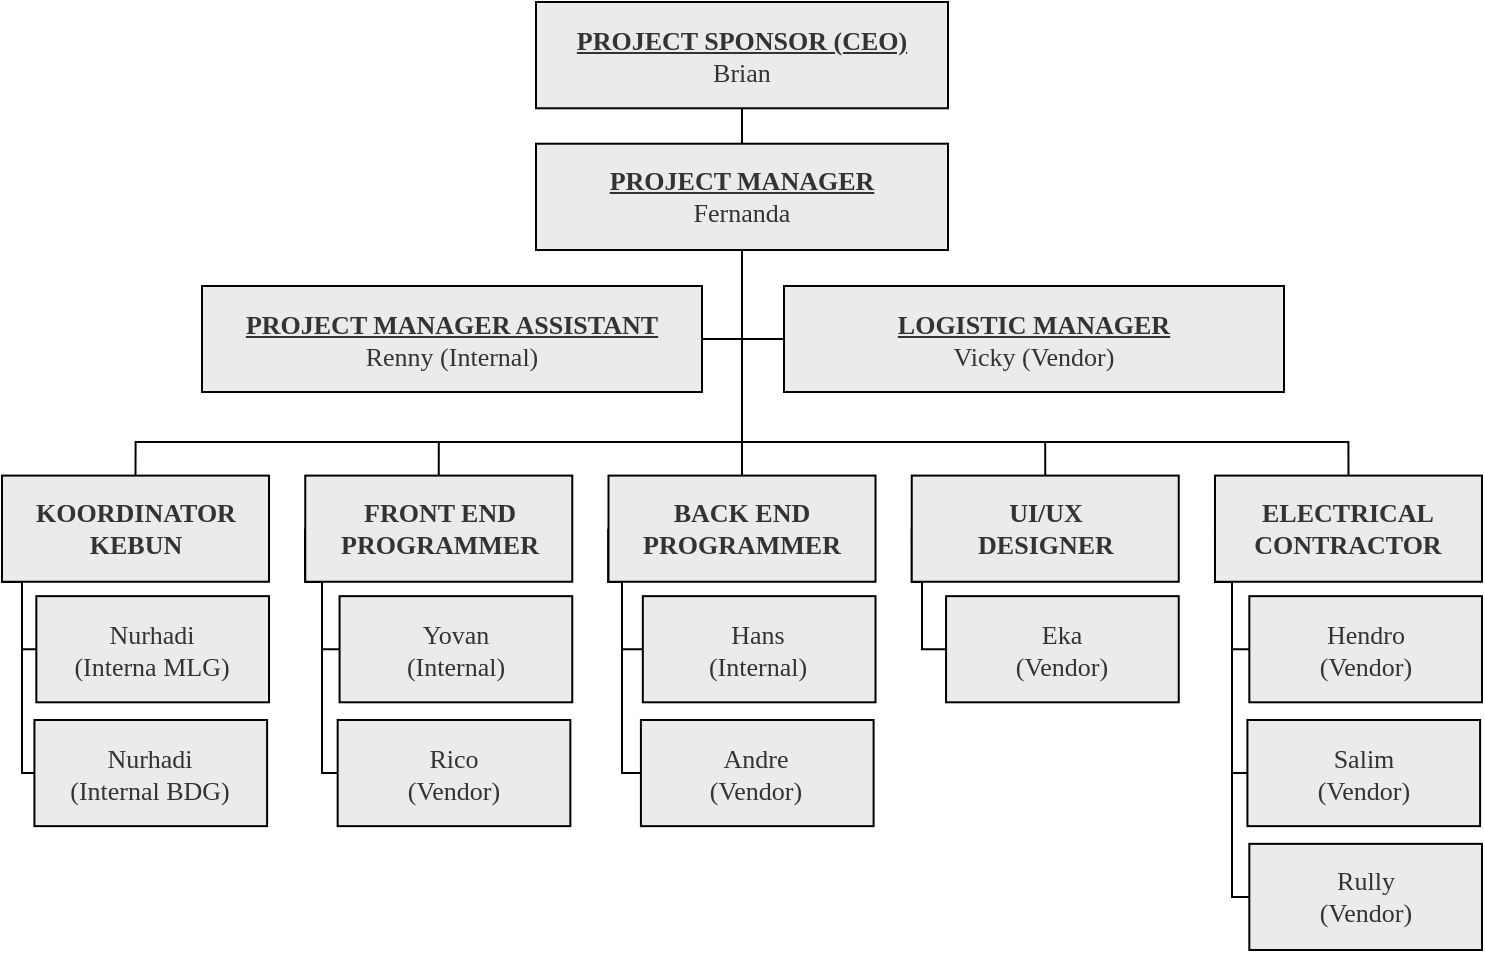 <mxfile pages="1" version="11.2.4" type="device"><diagram id="RL2ZcjYkmOPUEpTqV3op" name="Page-1"><mxGraphModel dx="1707" dy="992" grid="1" gridSize="10" guides="1" tooltips="1" connect="1" arrows="1" fold="1" page="1" pageScale="1" pageWidth="827" pageHeight="1169" math="0" shadow="0"><root><mxCell id="0"/><mxCell id="1" parent="0"/><mxCell id="K2XYGmYr4MpyfT5JOKGe-12" value="&lt;span style=&quot;font-size: 13px;&quot;&gt;&lt;b style=&quot;font-size: 13px;&quot;&gt;ELECTRICAL CONTRACTOR&lt;/b&gt;&lt;/span&gt;" style="rounded=0;html=1;labelBackgroundColor=none;fontColor=#333333;fillColor=#EBEBEB;fontFamily=Verdana;spacing=5;fontSize=13;whiteSpace=wrap;strokeColor=#000000;" parent="1" vertex="1"><mxGeometry x="646.495" y="596.8" width="133.505" height="53.077" as="geometry"/></mxCell><mxCell id="K2XYGmYr4MpyfT5JOKGe-26" style="edgeStyle=orthogonalEdgeStyle;rounded=0;orthogonalLoop=1;jettySize=auto;html=1;exitX=0.5;exitY=1;exitDx=0;exitDy=0;entryX=0;entryY=0.5;entryDx=0;entryDy=0;endArrow=none;endFill=0;fontFamily=Verdana;fontSize=13;fontColor=#333333;strokeColor=#000000;" parent="1" source="K2XYGmYr4MpyfT5JOKGe-5" target="K2XYGmYr4MpyfT5JOKGe-7" edge="1"><mxGeometry relative="1" as="geometry"/></mxCell><mxCell id="K2XYGmYr4MpyfT5JOKGe-27" style="edgeStyle=orthogonalEdgeStyle;rounded=0;orthogonalLoop=1;jettySize=auto;html=1;exitX=0.5;exitY=1;exitDx=0;exitDy=0;entryX=1;entryY=0.5;entryDx=0;entryDy=0;endArrow=none;endFill=0;fontFamily=Verdana;fontSize=13;fontColor=#333333;strokeColor=#000000;" parent="1" source="K2XYGmYr4MpyfT5JOKGe-5" target="K2XYGmYr4MpyfT5JOKGe-6" edge="1"><mxGeometry relative="1" as="geometry"/></mxCell><mxCell id="K2XYGmYr4MpyfT5JOKGe-28" style="edgeStyle=orthogonalEdgeStyle;rounded=0;orthogonalLoop=1;jettySize=auto;html=1;exitX=0.5;exitY=1;exitDx=0;exitDy=0;entryX=0.5;entryY=0;entryDx=0;entryDy=0;endArrow=none;endFill=0;fontFamily=Verdana;fontSize=13;fontColor=#333333;strokeColor=#000000;" parent="1" source="K2XYGmYr4MpyfT5JOKGe-5" target="K2XYGmYr4MpyfT5JOKGe-10" edge="1"><mxGeometry relative="1" as="geometry"/></mxCell><mxCell id="K2XYGmYr4MpyfT5JOKGe-29" style="edgeStyle=orthogonalEdgeStyle;rounded=0;orthogonalLoop=1;jettySize=auto;html=1;exitX=0.5;exitY=1;exitDx=0;exitDy=0;entryX=0.5;entryY=0;entryDx=0;entryDy=0;endArrow=none;endFill=0;fontFamily=Verdana;fontSize=13;fontColor=#333333;strokeColor=#000000;" parent="1" source="K2XYGmYr4MpyfT5JOKGe-5" target="K2XYGmYr4MpyfT5JOKGe-11" edge="1"><mxGeometry relative="1" as="geometry"><Array as="points"><mxPoint x="410" y="580"/><mxPoint x="562" y="580"/></Array></mxGeometry></mxCell><mxCell id="K2XYGmYr4MpyfT5JOKGe-30" style="edgeStyle=orthogonalEdgeStyle;rounded=0;orthogonalLoop=1;jettySize=auto;html=1;exitX=0.5;exitY=1;exitDx=0;exitDy=0;entryX=0.5;entryY=0;entryDx=0;entryDy=0;endArrow=none;endFill=0;fontFamily=Verdana;fontSize=13;fontColor=#333333;strokeColor=#000000;" parent="1" source="K2XYGmYr4MpyfT5JOKGe-5" target="K2XYGmYr4MpyfT5JOKGe-12" edge="1"><mxGeometry relative="1" as="geometry"><Array as="points"><mxPoint x="410" y="580"/><mxPoint x="713" y="580"/></Array></mxGeometry></mxCell><mxCell id="K2XYGmYr4MpyfT5JOKGe-31" style="edgeStyle=orthogonalEdgeStyle;rounded=0;orthogonalLoop=1;jettySize=auto;html=1;exitX=0.5;exitY=1;exitDx=0;exitDy=0;entryX=0.5;entryY=0;entryDx=0;entryDy=0;endArrow=none;endFill=0;fontFamily=Verdana;fontSize=13;fontColor=#333333;strokeColor=#000000;" parent="1" source="K2XYGmYr4MpyfT5JOKGe-5" target="K2XYGmYr4MpyfT5JOKGe-9" edge="1"><mxGeometry relative="1" as="geometry"><Array as="points"><mxPoint x="410" y="580"/><mxPoint x="258" y="580"/></Array></mxGeometry></mxCell><mxCell id="K2XYGmYr4MpyfT5JOKGe-32" style="edgeStyle=orthogonalEdgeStyle;rounded=0;orthogonalLoop=1;jettySize=auto;html=1;exitX=0.5;exitY=1;exitDx=0;exitDy=0;entryX=0.5;entryY=0;entryDx=0;entryDy=0;endArrow=none;endFill=0;fontFamily=Verdana;fontSize=13;fontColor=#333333;strokeColor=#000000;" parent="1" source="K2XYGmYr4MpyfT5JOKGe-5" target="K2XYGmYr4MpyfT5JOKGe-8" edge="1"><mxGeometry relative="1" as="geometry"><Array as="points"><mxPoint x="410" y="580"/><mxPoint x="107" y="580"/></Array></mxGeometry></mxCell><mxCell id="K2XYGmYr4MpyfT5JOKGe-34" style="edgeStyle=orthogonalEdgeStyle;rounded=0;orthogonalLoop=1;jettySize=auto;html=1;exitX=0;exitY=0.5;exitDx=0;exitDy=0;entryX=0;entryY=0.5;entryDx=0;entryDy=0;endArrow=none;endFill=0;fontFamily=Verdana;fontSize=13;fontColor=#333333;strokeColor=#000000;" parent="1" source="K2XYGmYr4MpyfT5JOKGe-8" target="K2XYGmYr4MpyfT5JOKGe-13" edge="1"><mxGeometry relative="1" as="geometry"><Array as="points"><mxPoint x="40" y="650"/><mxPoint x="50" y="650"/><mxPoint x="50" y="684"/></Array></mxGeometry></mxCell><mxCell id="K2XYGmYr4MpyfT5JOKGe-35" style="edgeStyle=orthogonalEdgeStyle;rounded=0;orthogonalLoop=1;jettySize=auto;html=1;exitX=0;exitY=0.5;exitDx=0;exitDy=0;entryX=0;entryY=0.5;entryDx=0;entryDy=0;endArrow=none;endFill=0;fontFamily=Verdana;fontSize=13;fontColor=#333333;strokeColor=#000000;" parent="1" source="K2XYGmYr4MpyfT5JOKGe-8" target="K2XYGmYr4MpyfT5JOKGe-14" edge="1"><mxGeometry relative="1" as="geometry"><Array as="points"><mxPoint x="40" y="650"/><mxPoint x="50" y="650"/><mxPoint x="50" y="746"/></Array></mxGeometry></mxCell><mxCell id="K2XYGmYr4MpyfT5JOKGe-8" value="&lt;span style=&quot;font-size: 13px;&quot;&gt;&lt;b style=&quot;font-size: 13px;&quot;&gt;KOORDINATOR KEBUN&lt;/b&gt;&lt;/span&gt;" style="rounded=0;html=1;labelBackgroundColor=none;fontColor=#333333;fillColor=#EBEBEB;fontFamily=Verdana;spacing=5;fontSize=13;whiteSpace=wrap;strokeColor=#000000;" parent="1" vertex="1"><mxGeometry x="40" y="596.8" width="133.505" height="53.077" as="geometry"/></mxCell><mxCell id="K2XYGmYr4MpyfT5JOKGe-40" style="edgeStyle=orthogonalEdgeStyle;rounded=0;orthogonalLoop=1;jettySize=auto;html=1;exitX=0;exitY=0.5;exitDx=0;exitDy=0;entryX=0;entryY=0.5;entryDx=0;entryDy=0;endArrow=none;endFill=0;fontFamily=Verdana;fontSize=13;fontColor=#333333;strokeColor=#000000;" parent="1" source="K2XYGmYr4MpyfT5JOKGe-9" target="K2XYGmYr4MpyfT5JOKGe-15" edge="1"><mxGeometry relative="1" as="geometry"><Array as="points"><mxPoint x="192" y="650"/><mxPoint x="200" y="650"/><mxPoint x="200" y="684"/></Array></mxGeometry></mxCell><mxCell id="K2XYGmYr4MpyfT5JOKGe-41" style="edgeStyle=orthogonalEdgeStyle;rounded=0;orthogonalLoop=1;jettySize=auto;html=1;exitX=0;exitY=0.5;exitDx=0;exitDy=0;entryX=0;entryY=0.5;entryDx=0;entryDy=0;endArrow=none;endFill=0;fontFamily=Verdana;fontSize=13;fontColor=#333333;strokeColor=#000000;" parent="1" source="K2XYGmYr4MpyfT5JOKGe-9" target="K2XYGmYr4MpyfT5JOKGe-16" edge="1"><mxGeometry relative="1" as="geometry"><Array as="points"><mxPoint x="192" y="650"/><mxPoint x="200" y="650"/><mxPoint x="200" y="746"/></Array></mxGeometry></mxCell><mxCell id="K2XYGmYr4MpyfT5JOKGe-9" value="&lt;span style=&quot;font-size: 13px;&quot;&gt;&lt;b style=&quot;font-size: 13px;&quot;&gt;FRONT END PROGRAMMER&lt;/b&gt;&lt;/span&gt;" style="rounded=0;html=1;labelBackgroundColor=none;fontColor=#333333;fillColor=#EBEBEB;fontFamily=Verdana;spacing=5;fontSize=13;whiteSpace=wrap;strokeColor=#000000;" parent="1" vertex="1"><mxGeometry x="191.624" y="596.8" width="133.505" height="53.077" as="geometry"/></mxCell><mxCell id="K2XYGmYr4MpyfT5JOKGe-42" style="edgeStyle=orthogonalEdgeStyle;rounded=0;orthogonalLoop=1;jettySize=auto;html=1;exitX=0;exitY=0.5;exitDx=0;exitDy=0;entryX=0;entryY=0.5;entryDx=0;entryDy=0;endArrow=none;endFill=0;fontFamily=Verdana;fontSize=13;fontColor=#333333;strokeColor=#000000;" parent="1" source="K2XYGmYr4MpyfT5JOKGe-10" target="K2XYGmYr4MpyfT5JOKGe-17" edge="1"><mxGeometry relative="1" as="geometry"><Array as="points"><mxPoint x="343" y="650"/><mxPoint x="350" y="650"/><mxPoint x="350" y="684"/></Array></mxGeometry></mxCell><mxCell id="K2XYGmYr4MpyfT5JOKGe-43" style="edgeStyle=orthogonalEdgeStyle;rounded=0;orthogonalLoop=1;jettySize=auto;html=1;exitX=0;exitY=0.5;exitDx=0;exitDy=0;entryX=0;entryY=0.5;entryDx=0;entryDy=0;endArrow=none;endFill=0;fontFamily=Verdana;fontSize=13;fontColor=#333333;strokeColor=#000000;" parent="1" source="K2XYGmYr4MpyfT5JOKGe-10" target="K2XYGmYr4MpyfT5JOKGe-18" edge="1"><mxGeometry relative="1" as="geometry"><Array as="points"><mxPoint x="343" y="650"/><mxPoint x="350" y="650"/><mxPoint x="350" y="746"/></Array></mxGeometry></mxCell><mxCell id="K2XYGmYr4MpyfT5JOKGe-10" value="&lt;span style=&quot;font-size: 13px;&quot;&gt;&lt;b style=&quot;font-size: 13px;&quot;&gt;BACK END PROGRAMMER&lt;/b&gt;&lt;/span&gt;" style="rounded=0;html=1;labelBackgroundColor=none;fontColor=#333333;fillColor=#EBEBEB;fontFamily=Verdana;spacing=5;fontSize=13;whiteSpace=wrap;strokeColor=#000000;" parent="1" vertex="1"><mxGeometry x="343.247" y="596.8" width="133.505" height="53.077" as="geometry"/></mxCell><mxCell id="K2XYGmYr4MpyfT5JOKGe-44" style="edgeStyle=orthogonalEdgeStyle;rounded=0;orthogonalLoop=1;jettySize=auto;html=1;exitX=0;exitY=0.5;exitDx=0;exitDy=0;entryX=0;entryY=0.5;entryDx=0;entryDy=0;endArrow=none;endFill=0;fontFamily=Verdana;fontSize=13;fontColor=#333333;strokeColor=#000000;" parent="1" source="K2XYGmYr4MpyfT5JOKGe-11" target="K2XYGmYr4MpyfT5JOKGe-21" edge="1"><mxGeometry relative="1" as="geometry"><Array as="points"><mxPoint x="495" y="650"/><mxPoint x="500" y="650"/><mxPoint x="500" y="684"/></Array></mxGeometry></mxCell><mxCell id="K2XYGmYr4MpyfT5JOKGe-11" value="&lt;span style=&quot;font-size: 13px;&quot;&gt;&lt;b style=&quot;font-size: 13px;&quot;&gt;UI/UX &lt;br style=&quot;font-size: 13px;&quot;&gt;DESIGNER&lt;/b&gt;&lt;/span&gt;" style="rounded=0;html=1;labelBackgroundColor=none;fontColor=#333333;fillColor=#EBEBEB;fontFamily=Verdana;spacing=5;fontSize=13;whiteSpace=wrap;strokeColor=#000000;" parent="1" vertex="1"><mxGeometry x="494.871" y="596.8" width="133.505" height="53.077" as="geometry"/></mxCell><mxCell id="K2XYGmYr4MpyfT5JOKGe-45" style="edgeStyle=orthogonalEdgeStyle;rounded=0;orthogonalLoop=1;jettySize=auto;html=1;exitX=0;exitY=0.5;exitDx=0;exitDy=0;entryX=0;entryY=0.5;entryDx=0;entryDy=0;endArrow=none;endFill=0;fontFamily=Verdana;fontSize=13;fontColor=#333333;strokeColor=#000000;" parent="1" source="K2XYGmYr4MpyfT5JOKGe-12" target="K2XYGmYr4MpyfT5JOKGe-19" edge="1"><mxGeometry relative="1" as="geometry"><Array as="points"><mxPoint x="646" y="650"/><mxPoint x="655" y="650"/><mxPoint x="655" y="684"/></Array></mxGeometry></mxCell><mxCell id="K2XYGmYr4MpyfT5JOKGe-46" style="edgeStyle=orthogonalEdgeStyle;rounded=0;orthogonalLoop=1;jettySize=auto;html=1;exitX=0;exitY=0.5;exitDx=0;exitDy=0;entryX=0;entryY=0.5;entryDx=0;entryDy=0;endArrow=none;endFill=0;fontFamily=Verdana;fontSize=13;fontColor=#333333;strokeColor=#000000;" parent="1" source="K2XYGmYr4MpyfT5JOKGe-12" target="K2XYGmYr4MpyfT5JOKGe-20" edge="1"><mxGeometry relative="1" as="geometry"><Array as="points"><mxPoint x="646" y="650"/><mxPoint x="655" y="650"/><mxPoint x="655" y="746"/></Array></mxGeometry></mxCell><mxCell id="K2XYGmYr4MpyfT5JOKGe-47" style="edgeStyle=orthogonalEdgeStyle;rounded=0;orthogonalLoop=1;jettySize=auto;html=1;exitX=0;exitY=0.5;exitDx=0;exitDy=0;entryX=0;entryY=0.5;entryDx=0;entryDy=0;endArrow=none;endFill=0;fontFamily=Verdana;fontSize=13;fontColor=#333333;strokeColor=#000000;" parent="1" source="K2XYGmYr4MpyfT5JOKGe-12" target="K2XYGmYr4MpyfT5JOKGe-22" edge="1"><mxGeometry relative="1" as="geometry"><Array as="points"><mxPoint x="646" y="650"/><mxPoint x="655" y="650"/><mxPoint x="655" y="807"/></Array></mxGeometry></mxCell><mxCell id="K2XYGmYr4MpyfT5JOKGe-13" value="&lt;span style=&quot;font-size: 13px&quot;&gt;Nurhadi&lt;br style=&quot;font-size: 13px&quot;&gt;(Interna MLG)&lt;br style=&quot;font-size: 13px&quot;&gt;&lt;/span&gt;" style="rounded=0;html=1;labelBackgroundColor=none;fontColor=#333333;fillColor=#EBEBEB;fontFamily=Verdana;spacing=5;fontSize=13;whiteSpace=wrap;strokeColor=#000000;" parent="1" vertex="1"><mxGeometry x="57.165" y="657.077" width="116.34" height="53.077" as="geometry"/></mxCell><mxCell id="K2XYGmYr4MpyfT5JOKGe-14" value="&lt;span style=&quot;font-size: 13px&quot;&gt;Nurhadi&lt;br style=&quot;font-size: 13px&quot;&gt;(Internal BDG)&lt;br style=&quot;font-size: 13px&quot;&gt;&lt;/span&gt;" style="rounded=0;html=1;labelBackgroundColor=none;fontColor=#333333;fillColor=#EBEBEB;fontFamily=Verdana;spacing=5;fontSize=13;whiteSpace=wrap;strokeColor=#000000;" parent="1" vertex="1"><mxGeometry x="56.211" y="719" width="116.34" height="53.077" as="geometry"/></mxCell><mxCell id="K2XYGmYr4MpyfT5JOKGe-15" value="&lt;span style=&quot;font-size: 13px;&quot;&gt;Yovan&lt;br style=&quot;font-size: 13px;&quot;&gt;(Internal)&lt;br style=&quot;font-size: 13px;&quot;&gt;&lt;/span&gt;" style="rounded=0;html=1;labelBackgroundColor=none;fontColor=#333333;fillColor=#EBEBEB;fontFamily=Verdana;spacing=5;fontSize=13;whiteSpace=wrap;strokeColor=#000000;" parent="1" vertex="1"><mxGeometry x="208.789" y="657.077" width="116.34" height="53.077" as="geometry"/></mxCell><mxCell id="K2XYGmYr4MpyfT5JOKGe-16" value="&lt;span style=&quot;font-size: 13px;&quot;&gt;Rico&lt;br style=&quot;font-size: 13px;&quot;&gt;(Vendor)&lt;br style=&quot;font-size: 13px;&quot;&gt;&lt;/span&gt;" style="rounded=0;html=1;labelBackgroundColor=none;fontColor=#333333;fillColor=#EBEBEB;fontFamily=Verdana;spacing=5;fontSize=13;whiteSpace=wrap;strokeColor=#000000;" parent="1" vertex="1"><mxGeometry x="207.835" y="719" width="116.34" height="53.077" as="geometry"/></mxCell><mxCell id="K2XYGmYr4MpyfT5JOKGe-17" value="&lt;span style=&quot;font-size: 13px;&quot;&gt;Hans&lt;br style=&quot;font-size: 13px;&quot;&gt;(Internal)&lt;br style=&quot;font-size: 13px;&quot;&gt;&lt;/span&gt;" style="rounded=0;html=1;labelBackgroundColor=none;fontColor=#333333;fillColor=#EBEBEB;fontFamily=Verdana;spacing=5;fontSize=13;whiteSpace=wrap;strokeColor=#000000;" parent="1" vertex="1"><mxGeometry x="360.412" y="657.077" width="116.34" height="53.077" as="geometry"/></mxCell><mxCell id="K2XYGmYr4MpyfT5JOKGe-18" value="&lt;span style=&quot;font-size: 13px;&quot;&gt;Andre&lt;br style=&quot;font-size: 13px;&quot;&gt;(Vendor)&lt;br style=&quot;font-size: 13px;&quot;&gt;&lt;/span&gt;" style="rounded=0;html=1;labelBackgroundColor=none;fontColor=#333333;fillColor=#EBEBEB;fontFamily=Verdana;spacing=5;fontSize=13;whiteSpace=wrap;strokeColor=#000000;" parent="1" vertex="1"><mxGeometry x="359.459" y="719" width="116.34" height="53.077" as="geometry"/></mxCell><mxCell id="K2XYGmYr4MpyfT5JOKGe-19" value="&lt;span style=&quot;font-size: 13px;&quot;&gt;Hendro&lt;br style=&quot;font-size: 13px;&quot;&gt;(Vendor)&lt;br style=&quot;font-size: 13px;&quot;&gt;&lt;/span&gt;" style="rounded=0;html=1;labelBackgroundColor=none;fontColor=#333333;fillColor=#EBEBEB;fontFamily=Verdana;spacing=5;fontSize=13;whiteSpace=wrap;strokeColor=#000000;" parent="1" vertex="1"><mxGeometry x="663.66" y="657.077" width="116.34" height="53.077" as="geometry"/></mxCell><mxCell id="K2XYGmYr4MpyfT5JOKGe-20" value="&lt;span style=&quot;font-size: 13px;&quot;&gt;Salim&lt;br style=&quot;font-size: 13px;&quot;&gt;(Vendor)&lt;br style=&quot;font-size: 13px;&quot;&gt;&lt;/span&gt;" style="rounded=0;html=1;labelBackgroundColor=none;fontColor=#333333;fillColor=#EBEBEB;fontFamily=Verdana;spacing=5;fontSize=13;whiteSpace=wrap;strokeColor=#000000;" parent="1" vertex="1"><mxGeometry x="662.706" y="719" width="116.34" height="53.077" as="geometry"/></mxCell><mxCell id="K2XYGmYr4MpyfT5JOKGe-21" value="&lt;span style=&quot;font-size: 13px;&quot;&gt;Eka&lt;br style=&quot;font-size: 13px;&quot;&gt;(Vendor)&lt;br style=&quot;font-size: 13px;&quot;&gt;&lt;/span&gt;" style="rounded=0;html=1;labelBackgroundColor=none;fontColor=#333333;fillColor=#EBEBEB;fontFamily=Verdana;spacing=5;fontSize=13;whiteSpace=wrap;strokeColor=#000000;" parent="1" vertex="1"><mxGeometry x="512.036" y="657.077" width="116.34" height="53.077" as="geometry"/></mxCell><mxCell id="K2XYGmYr4MpyfT5JOKGe-22" value="&lt;span style=&quot;font-size: 13px;&quot;&gt;Rully&lt;br style=&quot;font-size: 13px;&quot;&gt;(Vendor)&lt;br style=&quot;font-size: 13px;&quot;&gt;&lt;/span&gt;" style="rounded=0;html=1;labelBackgroundColor=none;fontColor=#333333;fillColor=#EBEBEB;fontFamily=Verdana;spacing=5;fontSize=13;whiteSpace=wrap;strokeColor=#000000;" parent="1" vertex="1"><mxGeometry x="663.66" y="780.923" width="116.34" height="53.077" as="geometry"/></mxCell><mxCell id="K2XYGmYr4MpyfT5JOKGe-6" value="&lt;u style=&quot;font-size: 13px&quot;&gt;&lt;font style=&quot;font-size: 13px&quot;&gt;&lt;span style=&quot;font-size: 13px&quot;&gt;&lt;b style=&quot;font-size: 13px&quot;&gt;PROJECT MANAGER ASSISTANT&lt;br style=&quot;font-size: 13px&quot;&gt;&lt;/b&gt;&lt;/span&gt;&lt;/font&gt;&lt;/u&gt;Renny (Internal)" style="rounded=0;html=1;labelBackgroundColor=none;fontColor=#333333;fillColor=#EBEBEB;fontFamily=Verdana;spacing=5;fontSize=13;whiteSpace=wrap;strokeColor=#000000;" parent="1" vertex="1"><mxGeometry x="140" y="502" width="250" height="53" as="geometry"/></mxCell><mxCell id="K2XYGmYr4MpyfT5JOKGe-7" value="&lt;u style=&quot;font-size: 13px&quot;&gt;&lt;b style=&quot;font-size: 13px&quot;&gt;&lt;font style=&quot;font-size: 13px&quot;&gt;LOGISTIC MANAGER&lt;/font&gt;&lt;/b&gt;&lt;br style=&quot;font-size: 13px&quot;&gt;&lt;/u&gt;Vicky (Vendor)" style="rounded=0;html=1;labelBackgroundColor=none;fontColor=#333333;fillColor=#EBEBEB;fontFamily=Verdana;spacing=5;fontSize=13;whiteSpace=wrap;strokeColor=#000000;" parent="1" vertex="1"><mxGeometry x="431" y="502" width="250" height="53" as="geometry"/></mxCell><mxCell id="K2XYGmYr4MpyfT5JOKGe-4" value="&lt;u style=&quot;font-weight: bold; font-size: 13px;&quot;&gt;PROJECT SPONSOR (CEO)&lt;/u&gt;&lt;br style=&quot;font-size: 13px;&quot;&gt;Brian" style="rounded=0;html=1;labelBackgroundColor=none;fontColor=#333333;fillColor=#EBEBEB;fontFamily=Verdana;spacing=5;fontSize=13;whiteSpace=wrap;strokeColor=#000000;" parent="1" vertex="1"><mxGeometry x="307" y="360" width="206.0" height="53.143" as="geometry"/></mxCell><mxCell id="K2XYGmYr4MpyfT5JOKGe-5" value="&lt;u style=&quot;font-size: 13px;&quot;&gt;&lt;b style=&quot;font-size: 13px;&quot;&gt;PROJECT MANAGER&lt;/b&gt;&lt;br style=&quot;font-size: 13px;&quot;&gt;&lt;/u&gt;Fernanda" style="rounded=0;html=1;labelBackgroundColor=none;fontColor=#333333;fillColor=#EBEBEB;fontFamily=Verdana;spacing=5;fontSize=13;whiteSpace=wrap;strokeColor=#000000;" parent="1" vertex="1"><mxGeometry x="307" y="430.857" width="206.0" height="53.143" as="geometry"/></mxCell><mxCell id="K2XYGmYr4MpyfT5JOKGe-25" style="edgeStyle=orthogonalEdgeStyle;rounded=0;orthogonalLoop=1;jettySize=auto;html=1;exitX=0.5;exitY=1;exitDx=0;exitDy=0;entryX=0.5;entryY=0;entryDx=0;entryDy=0;fontFamily=Verdana;fontSize=13;fontColor=#333333;endArrow=none;endFill=0;strokeColor=#000000;" parent="1" source="K2XYGmYr4MpyfT5JOKGe-4" target="K2XYGmYr4MpyfT5JOKGe-5" edge="1"><mxGeometry relative="1" as="geometry"/></mxCell></root></mxGraphModel></diagram></mxfile>